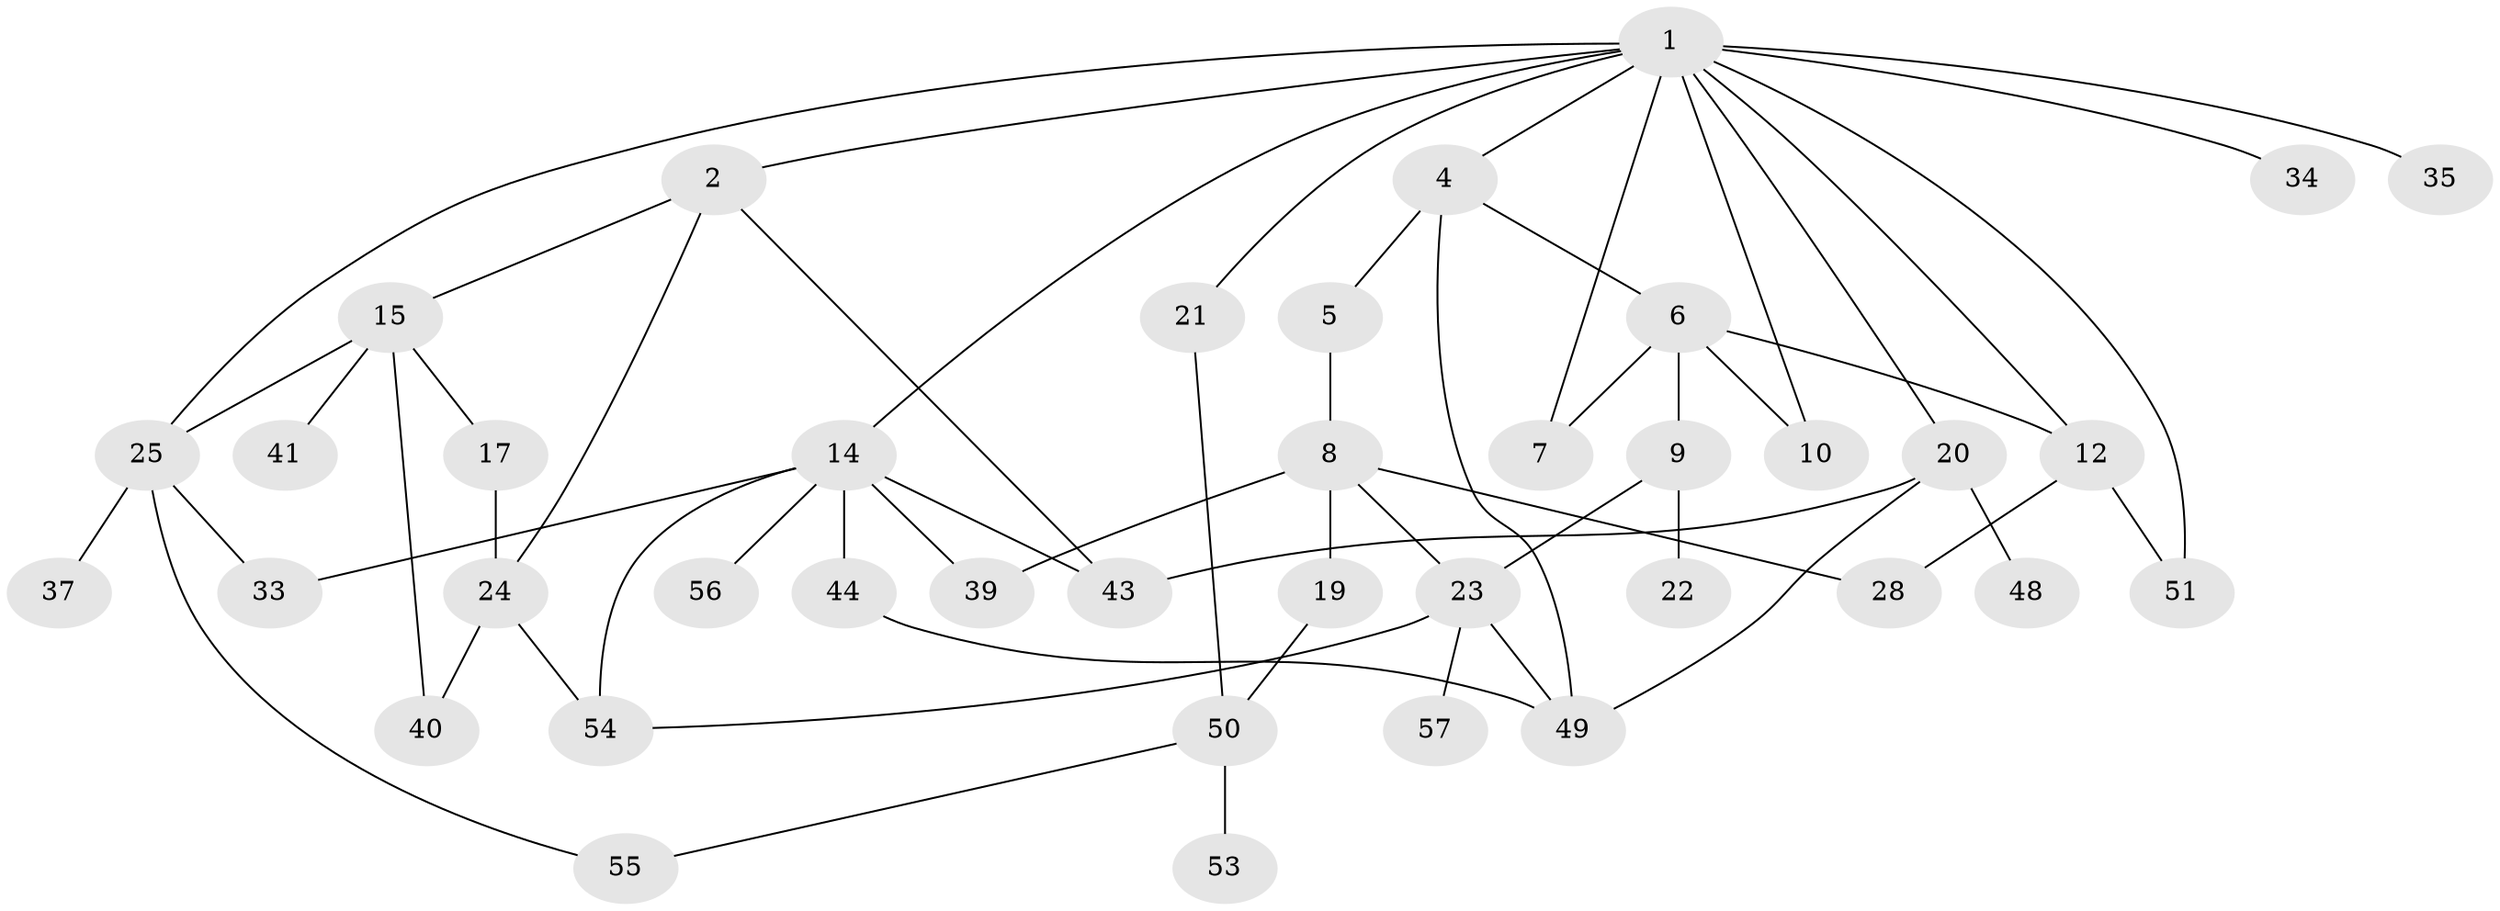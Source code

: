 // Generated by graph-tools (version 1.1) at 2025/51/02/27/25 19:51:37]
// undirected, 39 vertices, 58 edges
graph export_dot {
graph [start="1"]
  node [color=gray90,style=filled];
  1 [super="+3"];
  2 [super="+45"];
  4 [super="+47"];
  5 [super="+16"];
  6 [super="+31"];
  7 [super="+11"];
  8 [super="+29"];
  9 [super="+27"];
  10;
  12 [super="+13"];
  14 [super="+42"];
  15 [super="+18"];
  17;
  19 [super="+32"];
  20 [super="+38"];
  21;
  22;
  23 [super="+36"];
  24 [super="+30"];
  25 [super="+26"];
  28;
  33;
  34;
  35;
  37;
  39;
  40 [super="+46"];
  41;
  43;
  44;
  48;
  49 [super="+52"];
  50 [super="+58"];
  51;
  53;
  54;
  55;
  56;
  57;
  1 -- 2;
  1 -- 4;
  1 -- 21;
  1 -- 25;
  1 -- 34;
  1 -- 35;
  1 -- 51;
  1 -- 20;
  1 -- 10;
  1 -- 12;
  1 -- 14;
  1 -- 7;
  2 -- 15;
  2 -- 43;
  2 -- 24;
  4 -- 5;
  4 -- 6;
  4 -- 49;
  5 -- 8;
  6 -- 7;
  6 -- 9;
  6 -- 10;
  6 -- 12;
  8 -- 19;
  8 -- 28;
  8 -- 39;
  8 -- 23;
  9 -- 22;
  9 -- 23;
  12 -- 51;
  12 -- 28;
  14 -- 33;
  14 -- 39;
  14 -- 44;
  14 -- 43;
  14 -- 54;
  14 -- 56;
  15 -- 17;
  15 -- 41;
  15 -- 40;
  15 -- 25;
  17 -- 24;
  19 -- 50;
  20 -- 48;
  20 -- 49;
  20 -- 43;
  21 -- 50;
  23 -- 57;
  23 -- 49;
  23 -- 54;
  24 -- 54;
  24 -- 40;
  25 -- 33 [weight=2];
  25 -- 37;
  25 -- 55;
  44 -- 49;
  50 -- 53;
  50 -- 55;
}
